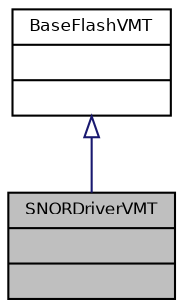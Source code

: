digraph "SNORDriverVMT"
{
  bgcolor="transparent";
  edge [fontname="Helvetica",fontsize="8",labelfontname="Helvetica",labelfontsize="8"];
  node [fontname="Helvetica",fontsize="8",shape=record];
  Node2 [label="{SNORDriverVMT\n||}",height=0.2,width=0.4,color="black", fillcolor="grey75", style="filled", fontcolor="black"];
  Node3 -> Node2 [dir="back",color="midnightblue",fontsize="8",style="solid",arrowtail="onormal",fontname="Helvetica"];
  Node3 [label="{BaseFlashVMT\n||}",height=0.2,width=0.4,color="black",URL="$struct_base_flash_v_m_t.html",tooltip="BaseFlash virtual methods table. "];
}
